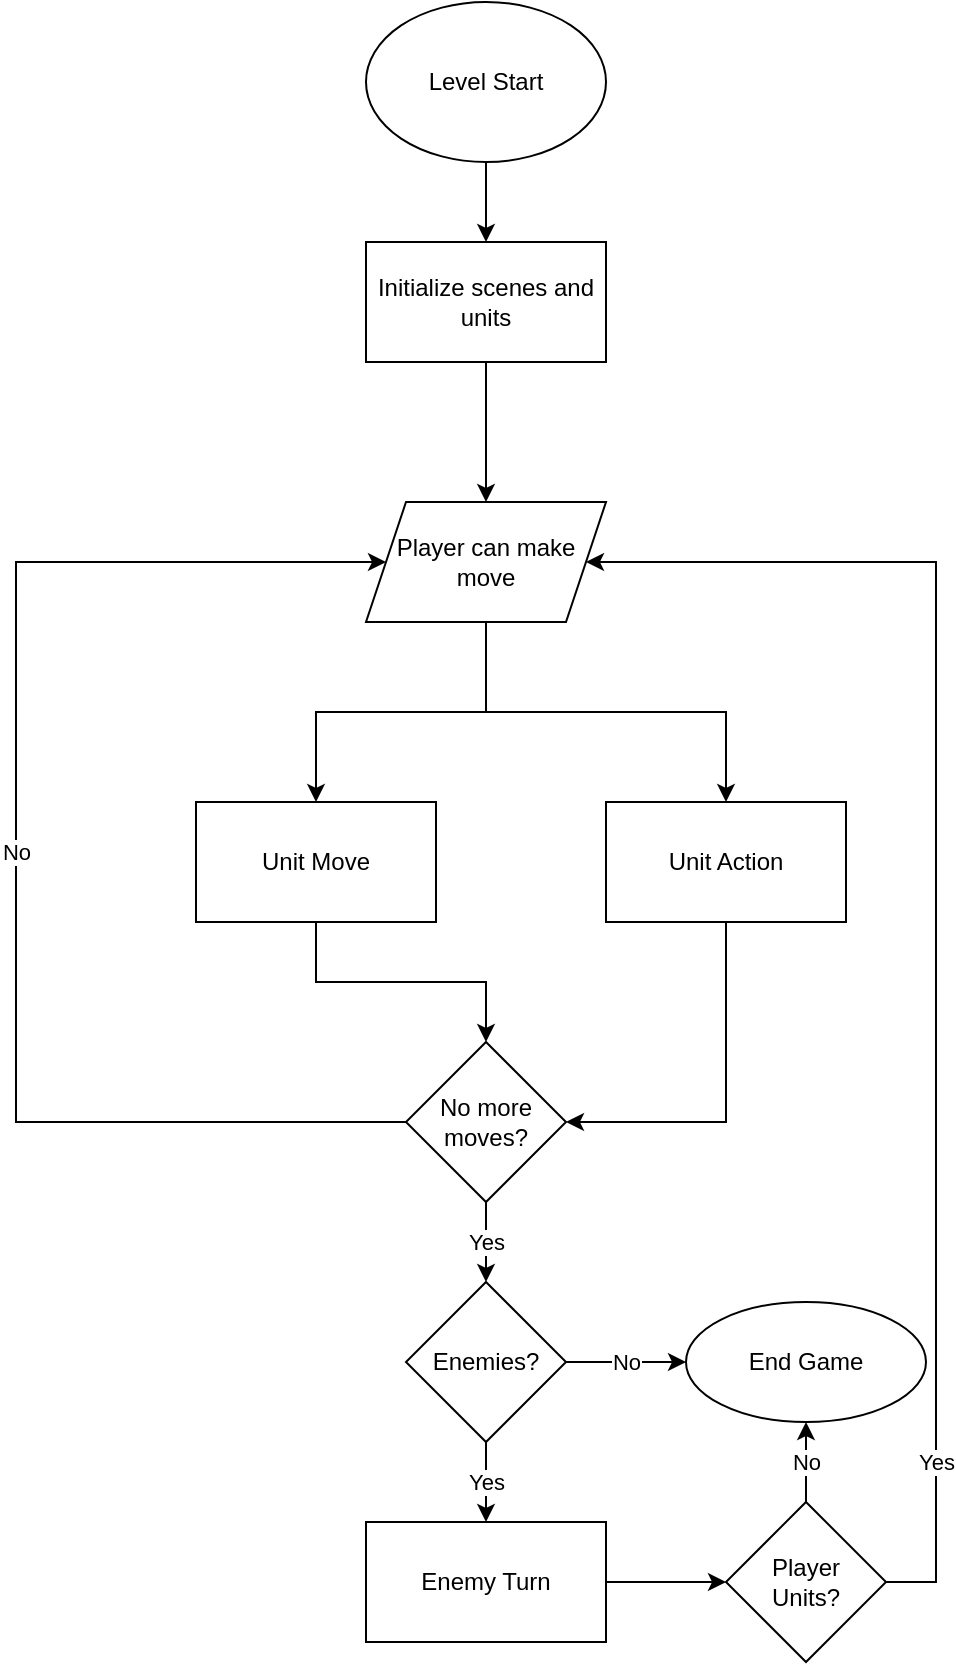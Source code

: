 <mxfile version="26.0.4" pages="6">
  <diagram id="tBfPP2pXIaKDy663xwoM" name="Player Turn">
    <mxGraphModel dx="1145" dy="827" grid="1" gridSize="10" guides="1" tooltips="1" connect="1" arrows="1" fold="1" page="1" pageScale="1" pageWidth="850" pageHeight="1100" math="0" shadow="0">
      <root>
        <mxCell id="0" />
        <mxCell id="1" parent="0" />
        <mxCell id="_WDQ7q5_OIGLwFm8TFOh-3" value="" style="edgeStyle=orthogonalEdgeStyle;rounded=0;orthogonalLoop=1;jettySize=auto;html=1;" parent="1" source="_WDQ7q5_OIGLwFm8TFOh-1" target="_WDQ7q5_OIGLwFm8TFOh-2" edge="1">
          <mxGeometry relative="1" as="geometry" />
        </mxCell>
        <mxCell id="_WDQ7q5_OIGLwFm8TFOh-1" value="Level Start" style="ellipse;whiteSpace=wrap;html=1;" parent="1" vertex="1">
          <mxGeometry x="365" y="40" width="120" height="80" as="geometry" />
        </mxCell>
        <mxCell id="_WDQ7q5_OIGLwFm8TFOh-5" value="" style="edgeStyle=orthogonalEdgeStyle;rounded=0;orthogonalLoop=1;jettySize=auto;html=1;" parent="1" source="_WDQ7q5_OIGLwFm8TFOh-2" target="_WDQ7q5_OIGLwFm8TFOh-4" edge="1">
          <mxGeometry relative="1" as="geometry" />
        </mxCell>
        <mxCell id="_WDQ7q5_OIGLwFm8TFOh-2" value="Initialize scenes and units" style="whiteSpace=wrap;html=1;" parent="1" vertex="1">
          <mxGeometry x="365" y="160" width="120" height="60" as="geometry" />
        </mxCell>
        <mxCell id="9TQsdFFoU2L8YfqZJKgN-8" value="" style="edgeStyle=orthogonalEdgeStyle;rounded=0;orthogonalLoop=1;jettySize=auto;html=1;" parent="1" source="_WDQ7q5_OIGLwFm8TFOh-4" target="9TQsdFFoU2L8YfqZJKgN-7" edge="1">
          <mxGeometry relative="1" as="geometry" />
        </mxCell>
        <mxCell id="9TQsdFFoU2L8YfqZJKgN-9" style="edgeStyle=orthogonalEdgeStyle;rounded=0;orthogonalLoop=1;jettySize=auto;html=1;exitX=0.5;exitY=1;exitDx=0;exitDy=0;entryX=0.5;entryY=0;entryDx=0;entryDy=0;" parent="1" source="_WDQ7q5_OIGLwFm8TFOh-4" target="9TQsdFFoU2L8YfqZJKgN-10" edge="1">
          <mxGeometry relative="1" as="geometry">
            <mxPoint x="560.0" y="440.0" as="targetPoint" />
          </mxGeometry>
        </mxCell>
        <mxCell id="_WDQ7q5_OIGLwFm8TFOh-4" value="Player can make move" style="whiteSpace=wrap;html=1;shape=parallelogram;perimeter=parallelogramPerimeter;fixedSize=1;" parent="1" vertex="1">
          <mxGeometry x="365" y="290" width="120" height="60" as="geometry" />
        </mxCell>
        <mxCell id="k4_Ww52BFW8jcesCHw_R-3" value="Yes" style="edgeStyle=orthogonalEdgeStyle;rounded=0;orthogonalLoop=1;jettySize=auto;html=1;entryX=0.5;entryY=0;entryDx=0;entryDy=0;" parent="1" source="9TQsdFFoU2L8YfqZJKgN-5" target="k4_Ww52BFW8jcesCHw_R-4" edge="1">
          <mxGeometry relative="1" as="geometry" />
        </mxCell>
        <mxCell id="k4_Ww52BFW8jcesCHw_R-17" value="No" style="edgeStyle=orthogonalEdgeStyle;rounded=0;orthogonalLoop=1;jettySize=auto;html=1;entryX=0;entryY=0.5;entryDx=0;entryDy=0;" parent="1" source="9TQsdFFoU2L8YfqZJKgN-5" target="_WDQ7q5_OIGLwFm8TFOh-4" edge="1">
          <mxGeometry relative="1" as="geometry">
            <Array as="points">
              <mxPoint x="190" y="600" />
              <mxPoint x="190" y="320" />
            </Array>
          </mxGeometry>
        </mxCell>
        <mxCell id="9TQsdFFoU2L8YfqZJKgN-5" value="No more moves?" style="rhombus;whiteSpace=wrap;html=1;" parent="1" vertex="1">
          <mxGeometry x="385" y="560" width="80" height="80" as="geometry" />
        </mxCell>
        <mxCell id="9TQsdFFoU2L8YfqZJKgN-12" value="" style="edgeStyle=orthogonalEdgeStyle;rounded=0;orthogonalLoop=1;jettySize=auto;html=1;entryX=0.5;entryY=0;entryDx=0;entryDy=0;exitX=0.5;exitY=1;exitDx=0;exitDy=0;" parent="1" source="9TQsdFFoU2L8YfqZJKgN-7" target="9TQsdFFoU2L8YfqZJKgN-5" edge="1">
          <mxGeometry relative="1" as="geometry">
            <mxPoint x="340.0" y="580" as="targetPoint" />
          </mxGeometry>
        </mxCell>
        <mxCell id="9TQsdFFoU2L8YfqZJKgN-7" value="Unit Move" style="whiteSpace=wrap;html=1;" parent="1" vertex="1">
          <mxGeometry x="280" y="440" width="120" height="60" as="geometry" />
        </mxCell>
        <mxCell id="9TQsdFFoU2L8YfqZJKgN-13" style="edgeStyle=orthogonalEdgeStyle;rounded=0;orthogonalLoop=1;jettySize=auto;html=1;exitX=0.5;exitY=1;exitDx=0;exitDy=0;entryX=1;entryY=0.5;entryDx=0;entryDy=0;" parent="1" source="9TQsdFFoU2L8YfqZJKgN-10" target="9TQsdFFoU2L8YfqZJKgN-5" edge="1">
          <mxGeometry relative="1" as="geometry" />
        </mxCell>
        <mxCell id="9TQsdFFoU2L8YfqZJKgN-10" value="Unit Action" style="rounded=0;whiteSpace=wrap;html=1;" parent="1" vertex="1">
          <mxGeometry x="485" y="440" width="120" height="60" as="geometry" />
        </mxCell>
        <mxCell id="k4_Ww52BFW8jcesCHw_R-11" value="" style="edgeStyle=orthogonalEdgeStyle;rounded=0;orthogonalLoop=1;jettySize=auto;html=1;" parent="1" source="k4_Ww52BFW8jcesCHw_R-2" target="k4_Ww52BFW8jcesCHw_R-10" edge="1">
          <mxGeometry relative="1" as="geometry" />
        </mxCell>
        <mxCell id="k4_Ww52BFW8jcesCHw_R-2" value="Enemy Turn" style="whiteSpace=wrap;html=1;" parent="1" vertex="1">
          <mxGeometry x="365" y="800" width="120" height="60" as="geometry" />
        </mxCell>
        <mxCell id="k4_Ww52BFW8jcesCHw_R-6" value="Yes" style="edgeStyle=orthogonalEdgeStyle;rounded=0;orthogonalLoop=1;jettySize=auto;html=1;" parent="1" source="k4_Ww52BFW8jcesCHw_R-4" target="k4_Ww52BFW8jcesCHw_R-2" edge="1">
          <mxGeometry relative="1" as="geometry" />
        </mxCell>
        <mxCell id="k4_Ww52BFW8jcesCHw_R-9" value="No" style="edgeStyle=orthogonalEdgeStyle;rounded=0;orthogonalLoop=1;jettySize=auto;html=1;" parent="1" source="k4_Ww52BFW8jcesCHw_R-4" target="k4_Ww52BFW8jcesCHw_R-8" edge="1">
          <mxGeometry relative="1" as="geometry" />
        </mxCell>
        <mxCell id="k4_Ww52BFW8jcesCHw_R-4" value="Enemies?" style="rhombus;whiteSpace=wrap;html=1;" parent="1" vertex="1">
          <mxGeometry x="385" y="680" width="80" height="80" as="geometry" />
        </mxCell>
        <mxCell id="k4_Ww52BFW8jcesCHw_R-8" value="End Game" style="whiteSpace=wrap;html=1;shape=ellipse;perimeter=ellipsePerimeter;" parent="1" vertex="1">
          <mxGeometry x="525" y="690" width="120" height="60" as="geometry" />
        </mxCell>
        <mxCell id="k4_Ww52BFW8jcesCHw_R-12" value="No" style="edgeStyle=orthogonalEdgeStyle;rounded=0;orthogonalLoop=1;jettySize=auto;html=1;" parent="1" source="k4_Ww52BFW8jcesCHw_R-10" target="k4_Ww52BFW8jcesCHw_R-8" edge="1">
          <mxGeometry relative="1" as="geometry" />
        </mxCell>
        <mxCell id="k4_Ww52BFW8jcesCHw_R-13" value="Yes" style="edgeStyle=orthogonalEdgeStyle;rounded=0;orthogonalLoop=1;jettySize=auto;html=1;entryX=1;entryY=0.5;entryDx=0;entryDy=0;" parent="1" source="k4_Ww52BFW8jcesCHw_R-10" target="_WDQ7q5_OIGLwFm8TFOh-4" edge="1">
          <mxGeometry x="-0.761" relative="1" as="geometry">
            <Array as="points">
              <mxPoint x="650" y="830" />
              <mxPoint x="650" y="320" />
            </Array>
            <mxPoint as="offset" />
          </mxGeometry>
        </mxCell>
        <mxCell id="k4_Ww52BFW8jcesCHw_R-10" value="Player&lt;div&gt;Units?&lt;/div&gt;" style="rhombus;whiteSpace=wrap;html=1;" parent="1" vertex="1">
          <mxGeometry x="545" y="790" width="80" height="80" as="geometry" />
        </mxCell>
      </root>
    </mxGraphModel>
  </diagram>
  <diagram name="Game" id="_pm6wiPpwVzAI2RCHZyw">
    <mxGraphModel dx="2501" dy="836" grid="1" gridSize="10" guides="1" tooltips="1" connect="1" arrows="1" fold="1" page="1" pageScale="1" pageWidth="827" pageHeight="1169" math="0" shadow="0">
      <root>
        <mxCell id="_HXrGvJYg2Z5uE9QslRl-0" />
        <mxCell id="_HXrGvJYg2Z5uE9QslRl-1" parent="_HXrGvJYg2Z5uE9QslRl-0" />
        <mxCell id="_HXrGvJYg2Z5uE9QslRl-2" value="se" style="swimlane;startSize=0;align=left;spacingTop=2;spacingLeft=17;verticalAlign=top;labelPosition=center;verticalLabelPosition=middle;" parent="_HXrGvJYg2Z5uE9QslRl-1" vertex="1">
          <mxGeometry width="550" height="1130" as="geometry">
            <mxRectangle x="20" y="40" width="50" height="40" as="alternateBounds" />
          </mxGeometry>
        </mxCell>
        <mxCell id="_HXrGvJYg2Z5uE9QslRl-3" value="Game Start" style="ellipse;whiteSpace=wrap;html=1;" parent="_HXrGvJYg2Z5uE9QslRl-2" vertex="1">
          <mxGeometry x="40" y="160" width="120" height="80" as="geometry" />
        </mxCell>
        <mxCell id="_HXrGvJYg2Z5uE9QslRl-4" value="" style="edgeStyle=orthogonalEdgeStyle;rounded=0;orthogonalLoop=1;jettySize=auto;html=1;entryX=0;entryY=0.5;entryDx=0;entryDy=0;" parent="_HXrGvJYg2Z5uE9QslRl-2" source="_HXrGvJYg2Z5uE9QslRl-3" target="_HXrGvJYg2Z5uE9QslRl-7" edge="1">
          <mxGeometry relative="1" as="geometry">
            <mxPoint x="220" y="60" as="targetPoint" />
          </mxGeometry>
        </mxCell>
        <mxCell id="_HXrGvJYg2Z5uE9QslRl-5" value="" style="edgeStyle=orthogonalEdgeStyle;rounded=0;orthogonalLoop=1;jettySize=auto;html=1;exitX=0.5;exitY=0;exitDx=0;exitDy=0;" parent="_HXrGvJYg2Z5uE9QslRl-2" source="_HXrGvJYg2Z5uE9QslRl-7" target="_HXrGvJYg2Z5uE9QslRl-8" edge="1">
          <mxGeometry relative="1" as="geometry" />
        </mxCell>
        <mxCell id="_HXrGvJYg2Z5uE9QslRl-7" value="Start_player_turn()" style="whiteSpace=wrap;html=1;" parent="_HXrGvJYg2Z5uE9QslRl-2" vertex="1">
          <mxGeometry x="230" y="170" width="120" height="60" as="geometry" />
        </mxCell>
        <mxCell id="_HXrGvJYg2Z5uE9QslRl-8" value="PLAYER&lt;br&gt;TURN" style="shape=trapezoid;perimeter=trapezoidPerimeter;whiteSpace=wrap;html=1;fixedSize=1;fillColor=#7EA6E0;" parent="_HXrGvJYg2Z5uE9QslRl-2" vertex="1">
          <mxGeometry x="230" y="30" width="120" height="60" as="geometry" />
        </mxCell>
        <mxCell id="_HXrGvJYg2Z5uE9QslRl-20" value="" style="edgeStyle=orthogonalEdgeStyle;rounded=0;orthogonalLoop=1;jettySize=auto;html=1;" parent="_HXrGvJYg2Z5uE9QslRl-2" source="_HXrGvJYg2Z5uE9QslRl-21" target="_HXrGvJYg2Z5uE9QslRl-24" edge="1">
          <mxGeometry relative="1" as="geometry" />
        </mxCell>
        <mxCell id="_HXrGvJYg2Z5uE9QslRl-21" value="Input" style="shape=parallelogram;perimeter=parallelogramPerimeter;whiteSpace=wrap;html=1;fixedSize=1;" parent="_HXrGvJYg2Z5uE9QslRl-2" vertex="1">
          <mxGeometry x="40" y="350" width="120" height="60" as="geometry" />
        </mxCell>
        <mxCell id="_HXrGvJYg2Z5uE9QslRl-22" value="IDLE" style="edgeStyle=orthogonalEdgeStyle;rounded=0;orthogonalLoop=1;jettySize=auto;html=1;" parent="_HXrGvJYg2Z5uE9QslRl-2" source="_HXrGvJYg2Z5uE9QslRl-24" target="_HXrGvJYg2Z5uE9QslRl-26" edge="1">
          <mxGeometry relative="1" as="geometry" />
        </mxCell>
        <mxCell id="_HXrGvJYg2Z5uE9QslRl-23" value="ELSE" style="edgeStyle=orthogonalEdgeStyle;rounded=0;orthogonalLoop=1;jettySize=auto;html=1;" parent="_HXrGvJYg2Z5uE9QslRl-2" source="_HXrGvJYg2Z5uE9QslRl-24" target="_HXrGvJYg2Z5uE9QslRl-32" edge="1">
          <mxGeometry relative="1" as="geometry" />
        </mxCell>
        <mxCell id="_HXrGvJYg2Z5uE9QslRl-24" value="Game_state" style="rhombus;whiteSpace=wrap;html=1;" parent="_HXrGvJYg2Z5uE9QslRl-2" vertex="1">
          <mxGeometry x="200" y="340" width="80" height="80" as="geometry" />
        </mxCell>
        <mxCell id="_HXrGvJYg2Z5uE9QslRl-25" value="" style="edgeStyle=orthogonalEdgeStyle;rounded=0;orthogonalLoop=1;jettySize=auto;html=1;" parent="_HXrGvJYg2Z5uE9QslRl-2" source="_HXrGvJYg2Z5uE9QslRl-26" target="_HXrGvJYg2Z5uE9QslRl-27" edge="1">
          <mxGeometry relative="1" as="geometry" />
        </mxCell>
        <mxCell id="_HXrGvJYg2Z5uE9QslRl-26" value="action_&lt;div&gt;pressed&lt;/div&gt;" style="rhombus;whiteSpace=wrap;html=1;" parent="_HXrGvJYg2Z5uE9QslRl-2" vertex="1">
          <mxGeometry x="360" y="340" width="80" height="80" as="geometry" />
        </mxCell>
        <mxCell id="_HXrGvJYg2Z5uE9QslRl-27" value="update_game()" style="whiteSpace=wrap;html=1;" parent="_HXrGvJYg2Z5uE9QslRl-2" vertex="1">
          <mxGeometry x="340" y="250" width="120" height="60" as="geometry" />
        </mxCell>
        <mxCell id="_HXrGvJYg2Z5uE9QslRl-28" value="SELECT" style="edgeStyle=orthogonalEdgeStyle;rounded=0;orthogonalLoop=1;jettySize=auto;html=1;exitX=1;exitY=1;exitDx=0;exitDy=0;" parent="_HXrGvJYg2Z5uE9QslRl-2" source="_HXrGvJYg2Z5uE9QslRl-32" target="_HXrGvJYg2Z5uE9QslRl-33" edge="1">
          <mxGeometry relative="1" as="geometry" />
        </mxCell>
        <mxCell id="_HXrGvJYg2Z5uE9QslRl-29" value="&quot;End Turn&quot;" style="edgeStyle=orthogonalEdgeStyle;rounded=0;orthogonalLoop=1;jettySize=auto;html=1;exitX=1;exitY=0;exitDx=0;exitDy=0;" parent="_HXrGvJYg2Z5uE9QslRl-2" source="_HXrGvJYg2Z5uE9QslRl-32" target="_HXrGvJYg2Z5uE9QslRl-34" edge="1">
          <mxGeometry relative="1" as="geometry" />
        </mxCell>
        <mxCell id="_HXrGvJYg2Z5uE9QslRl-30" value="&quot;Cancel&quot;" style="edgeStyle=orthogonalEdgeStyle;rounded=0;orthogonalLoop=1;jettySize=auto;html=1;exitX=1;exitY=0.5;exitDx=0;exitDy=0;entryX=0;entryY=0.5;entryDx=0;entryDy=0;" parent="_HXrGvJYg2Z5uE9QslRl-2" source="_HXrGvJYg2Z5uE9QslRl-32" edge="1">
          <mxGeometry relative="1" as="geometry">
            <mxPoint x="600" y="550" as="targetPoint" />
          </mxGeometry>
        </mxCell>
        <mxCell id="_HXrGvJYg2Z5uE9QslRl-31" value="ELIF&lt;div&gt;PLAYER_TURN&lt;/div&gt;" style="edgeStyle=orthogonalEdgeStyle;rounded=0;orthogonalLoop=1;jettySize=auto;html=1;" parent="_HXrGvJYg2Z5uE9QslRl-2" source="_HXrGvJYg2Z5uE9QslRl-32" target="_HXrGvJYg2Z5uE9QslRl-37" edge="1">
          <mxGeometry relative="1" as="geometry" />
        </mxCell>
        <mxCell id="_HXrGvJYg2Z5uE9QslRl-32" value="action_&lt;div&gt;pressed&lt;/div&gt;" style="rhombus;whiteSpace=wrap;html=1;" parent="_HXrGvJYg2Z5uE9QslRl-2" vertex="1">
          <mxGeometry x="200" y="500" width="80" height="80" as="geometry" />
        </mxCell>
        <mxCell id="_HXrGvJYg2Z5uE9QslRl-33" value="select()" style="whiteSpace=wrap;html=1;" parent="_HXrGvJYg2Z5uE9QslRl-2" vertex="1">
          <mxGeometry x="340" y="604" width="120" height="60" as="geometry" />
        </mxCell>
        <mxCell id="_HXrGvJYg2Z5uE9QslRl-34" value="End current turn" style="whiteSpace=wrap;html=1;" parent="_HXrGvJYg2Z5uE9QslRl-2" vertex="1">
          <mxGeometry x="340" y="430" width="120" height="60" as="geometry" />
        </mxCell>
        <mxCell id="_HXrGvJYg2Z5uE9QslRl-36" value="" style="edgeStyle=orthogonalEdgeStyle;rounded=0;orthogonalLoop=1;jettySize=auto;html=1;" parent="_HXrGvJYg2Z5uE9QslRl-2" source="_HXrGvJYg2Z5uE9QslRl-37" target="_HXrGvJYg2Z5uE9QslRl-38" edge="1">
          <mxGeometry relative="1" as="geometry" />
        </mxCell>
        <mxCell id="_HXrGvJYg2Z5uE9QslRl-37" value="action_&lt;div&gt;pressed&lt;/div&gt;" style="rhombus;whiteSpace=wrap;html=1;" parent="_HXrGvJYg2Z5uE9QslRl-2" vertex="1">
          <mxGeometry x="200" y="660" width="80" height="80" as="geometry" />
        </mxCell>
        <mxCell id="_HXrGvJYg2Z5uE9QslRl-38" value="unit_action()" style="whiteSpace=wrap;html=1;" parent="_HXrGvJYg2Z5uE9QslRl-2" vertex="1">
          <mxGeometry x="180" y="770" width="120" height="60" as="geometry" />
        </mxCell>
        <mxCell id="_HXrGvJYg2Z5uE9QslRl-75" value="&#xa;Game States" style="swimlane;startSize=0;" parent="_HXrGvJYg2Z5uE9QslRl-1" vertex="1">
          <mxGeometry x="-500" y="190" width="470" height="300" as="geometry" />
        </mxCell>
        <mxCell id="_HXrGvJYg2Z5uE9QslRl-76" style="edgeStyle=orthogonalEdgeStyle;rounded=0;orthogonalLoop=1;jettySize=auto;html=1;entryX=0;entryY=0.5;entryDx=0;entryDy=0;" parent="_HXrGvJYg2Z5uE9QslRl-75" source="_HXrGvJYg2Z5uE9QslRl-77" target="_HXrGvJYg2Z5uE9QslRl-79" edge="1">
          <mxGeometry relative="1" as="geometry" />
        </mxCell>
        <mxCell id="r12RGba4766XFPdHP611-1" value="Game Start" style="edgeLabel;html=1;align=center;verticalAlign=middle;resizable=0;points=[];" parent="_HXrGvJYg2Z5uE9QslRl-76" vertex="1" connectable="0">
          <mxGeometry relative="1" as="geometry">
            <mxPoint as="offset" />
          </mxGeometry>
        </mxCell>
        <mxCell id="_HXrGvJYg2Z5uE9QslRl-77" value="MENU" style="shape=trapezoid;perimeter=trapezoidPerimeter;whiteSpace=wrap;html=1;fixedSize=1;" parent="_HXrGvJYg2Z5uE9QslRl-75" vertex="1">
          <mxGeometry x="37" y="30" width="120" height="60" as="geometry" />
        </mxCell>
        <mxCell id="_HXrGvJYg2Z5uE9QslRl-78" style="edgeStyle=orthogonalEdgeStyle;rounded=0;orthogonalLoop=1;jettySize=auto;html=1;exitX=0.5;exitY=1;exitDx=0;exitDy=0;entryX=0.25;entryY=0;entryDx=0;entryDy=0;" parent="_HXrGvJYg2Z5uE9QslRl-75" source="_HXrGvJYg2Z5uE9QslRl-82" target="_HXrGvJYg2Z5uE9QslRl-81" edge="1">
          <mxGeometry relative="1" as="geometry" />
        </mxCell>
        <mxCell id="_HXrGvJYg2Z5uE9QslRl-79" value="PLAYER_TURN" style="shape=trapezoid;perimeter=trapezoidPerimeter;whiteSpace=wrap;html=1;fixedSize=1;fillColor=#7EA6E0;" parent="_HXrGvJYg2Z5uE9QslRl-75" vertex="1">
          <mxGeometry x="280" y="30" width="120" height="60" as="geometry" />
        </mxCell>
        <mxCell id="_HXrGvJYg2Z5uE9QslRl-80" style="edgeStyle=orthogonalEdgeStyle;rounded=0;orthogonalLoop=1;jettySize=auto;html=1;exitX=0.75;exitY=0;exitDx=0;exitDy=0;entryX=0.75;entryY=1;entryDx=0;entryDy=0;" parent="_HXrGvJYg2Z5uE9QslRl-75" source="_HXrGvJYg2Z5uE9QslRl-81" target="_HXrGvJYg2Z5uE9QslRl-79" edge="1">
          <mxGeometry relative="1" as="geometry" />
        </mxCell>
        <mxCell id="r12RGba4766XFPdHP611-3" style="edgeStyle=orthogonalEdgeStyle;rounded=0;orthogonalLoop=1;jettySize=auto;html=1;exitX=0;exitY=0.5;exitDx=0;exitDy=0;entryX=1;entryY=0.5;entryDx=0;entryDy=0;" parent="_HXrGvJYg2Z5uE9QslRl-75" source="_HXrGvJYg2Z5uE9QslRl-81" target="_HXrGvJYg2Z5uE9QslRl-83" edge="1">
          <mxGeometry relative="1" as="geometry" />
        </mxCell>
        <mxCell id="_HXrGvJYg2Z5uE9QslRl-81" value="ENEMY_TURN" style="shape=trapezoid;perimeter=trapezoidPerimeter;whiteSpace=wrap;html=1;fixedSize=1;" parent="_HXrGvJYg2Z5uE9QslRl-75" vertex="1">
          <mxGeometry x="280" y="220" width="120" height="60" as="geometry" />
        </mxCell>
        <mxCell id="_HXrGvJYg2Z5uE9QslRl-83" value="RESOLVING" style="shape=trapezoid;perimeter=trapezoidPerimeter;whiteSpace=wrap;html=1;fixedSize=1;" parent="_HXrGvJYg2Z5uE9QslRl-75" vertex="1">
          <mxGeometry x="110" y="140" width="120" height="60" as="geometry" />
        </mxCell>
        <mxCell id="r12RGba4766XFPdHP611-2" value="" style="edgeStyle=orthogonalEdgeStyle;rounded=0;orthogonalLoop=1;jettySize=auto;html=1;exitX=0.25;exitY=1;exitDx=0;exitDy=0;entryX=0.5;entryY=0;entryDx=0;entryDy=0;" parent="_HXrGvJYg2Z5uE9QslRl-75" source="_HXrGvJYg2Z5uE9QslRl-79" target="_HXrGvJYg2Z5uE9QslRl-82" edge="1">
          <mxGeometry relative="1" as="geometry">
            <mxPoint x="-190" y="280" as="sourcePoint" />
            <mxPoint x="-190" y="410" as="targetPoint" />
            <Array as="points">
              <mxPoint x="310" y="130" />
              <mxPoint x="310" y="130" />
            </Array>
          </mxGeometry>
        </mxCell>
        <mxCell id="_HXrGvJYg2Z5uE9QslRl-82" value="When&lt;div&gt;finished&lt;/div&gt;" style="text;html=1;align=center;verticalAlign=middle;whiteSpace=wrap;rounded=0;" parent="_HXrGvJYg2Z5uE9QslRl-75" vertex="1">
          <mxGeometry x="280" y="135" width="60" height="30" as="geometry" />
        </mxCell>
        <mxCell id="6Eijksh8S98-fdjf0J7C-2" value="Player Handler" style="swimlane;whiteSpace=wrap;html=1;" parent="_HXrGvJYg2Z5uE9QslRl-1" vertex="1">
          <mxGeometry x="580" y="17.5" width="210" height="342.5" as="geometry">
            <mxRectangle x="490" y="185" width="120" height="30" as="alternateBounds" />
          </mxGeometry>
        </mxCell>
        <mxCell id="6Eijksh8S98-fdjf0J7C-4" value="start_turn()" style="rounded=0;whiteSpace=wrap;html=1;" parent="6Eijksh8S98-fdjf0J7C-2" vertex="1">
          <mxGeometry x="30" y="152.5" width="120" height="60" as="geometry" />
        </mxCell>
        <mxCell id="6Eijksh8S98-fdjf0J7C-1" value="" style="edgeStyle=orthogonalEdgeStyle;rounded=0;orthogonalLoop=1;jettySize=auto;html=1;entryX=0;entryY=0.5;entryDx=0;entryDy=0;" parent="_HXrGvJYg2Z5uE9QslRl-1" source="_HXrGvJYg2Z5uE9QslRl-7" target="6Eijksh8S98-fdjf0J7C-2" edge="1">
          <mxGeometry relative="1" as="geometry">
            <mxPoint x="450" y="200" as="targetPoint" />
          </mxGeometry>
        </mxCell>
        <mxCell id="JCpsrZZwcRpcn0M4m1mi-2" value="Unit" style="swimlane;whiteSpace=wrap;html=1;" parent="_HXrGvJYg2Z5uE9QslRl-1" vertex="1">
          <mxGeometry x="850" y="17.5" width="200" height="342.5" as="geometry" />
        </mxCell>
        <mxCell id="JCpsrZZwcRpcn0M4m1mi-3" value="READY" style="shape=trapezoid;perimeter=trapezoidPerimeter;whiteSpace=wrap;html=1;fixedSize=1;" parent="JCpsrZZwcRpcn0M4m1mi-2" vertex="1">
          <mxGeometry x="21" y="152.5" width="120" height="60" as="geometry" />
        </mxCell>
        <mxCell id="JCpsrZZwcRpcn0M4m1mi-4" style="edgeStyle=orthogonalEdgeStyle;rounded=0;orthogonalLoop=1;jettySize=auto;html=1;" parent="_HXrGvJYg2Z5uE9QslRl-1" source="6Eijksh8S98-fdjf0J7C-4" target="JCpsrZZwcRpcn0M4m1mi-3" edge="1">
          <mxGeometry relative="1" as="geometry" />
        </mxCell>
      </root>
    </mxGraphModel>
  </diagram>
  <diagram id="HKiTr2cni-Ic3u7HkBwk" name="Selecting">
    <mxGraphModel dx="1145" dy="827" grid="1" gridSize="10" guides="1" tooltips="1" connect="1" arrows="1" fold="1" page="1" pageScale="1" pageWidth="850" pageHeight="1100" math="0" shadow="0">
      <root>
        <mxCell id="0" />
        <mxCell id="1" parent="0" />
        <mxCell id="0OJN2adlw45qtogjfSa2-7" value="" style="edgeStyle=orthogonalEdgeStyle;rounded=0;orthogonalLoop=1;jettySize=auto;html=1;" parent="1" target="0OJN2adlw45qtogjfSa2-6" edge="1">
          <mxGeometry relative="1" as="geometry">
            <mxPoint x="510" y="370" as="sourcePoint" />
          </mxGeometry>
        </mxCell>
        <mxCell id="0OJN2adlw45qtogjfSa2-2" value="" style="edgeStyle=orthogonalEdgeStyle;rounded=0;orthogonalLoop=1;jettySize=auto;html=1;" parent="1" source="TCi5BcEduETHTeDd8PJW-2" target="0OJN2adlw45qtogjfSa2-1" edge="1">
          <mxGeometry relative="1" as="geometry" />
        </mxCell>
        <mxCell id="TCi5BcEduETHTeDd8PJW-2" value="Select&lt;div&gt;L-Click&lt;/div&gt;" style="shape=parallelogram;perimeter=parallelogramPerimeter;whiteSpace=wrap;html=1;fixedSize=1;" parent="1" vertex="1">
          <mxGeometry x="40" y="80" width="120" height="60" as="geometry" />
        </mxCell>
        <mxCell id="TCi5BcEduETHTeDd8PJW-10" value="Unit" style="edgeStyle=orthogonalEdgeStyle;rounded=0;orthogonalLoop=1;jettySize=auto;html=1;" parent="1" source="TCi5BcEduETHTeDd8PJW-3" target="TCi5BcEduETHTeDd8PJW-9" edge="1">
          <mxGeometry relative="1" as="geometry" />
        </mxCell>
        <mxCell id="TCi5BcEduETHTeDd8PJW-3" value="Clicked?" style="rhombus;whiteSpace=wrap;html=1;" parent="1" vertex="1">
          <mxGeometry x="260" y="180" width="80" height="80" as="geometry" />
        </mxCell>
        <mxCell id="0OJN2adlw45qtogjfSa2-5" value="Yes" style="edgeStyle=orthogonalEdgeStyle;rounded=0;orthogonalLoop=1;jettySize=auto;html=1;" parent="1" source="TCi5BcEduETHTeDd8PJW-9" target="0OJN2adlw45qtogjfSa2-4" edge="1">
          <mxGeometry relative="1" as="geometry" />
        </mxCell>
        <mxCell id="0OJN2adlw45qtogjfSa2-10" value="" style="edgeStyle=orthogonalEdgeStyle;rounded=0;orthogonalLoop=1;jettySize=auto;html=1;" parent="1" source="TCi5BcEduETHTeDd8PJW-9" target="0OJN2adlw45qtogjfSa2-8" edge="1">
          <mxGeometry relative="1" as="geometry" />
        </mxCell>
        <mxCell id="TCi5BcEduETHTeDd8PJW-9" value="Already&lt;div&gt;selected?&lt;/div&gt;" style="rhombus;whiteSpace=wrap;html=1;" parent="1" vertex="1">
          <mxGeometry x="260" y="330" width="80" height="80" as="geometry" />
        </mxCell>
        <mxCell id="TCi5BcEduETHTeDd8PJW-11" value="select unit" style="whiteSpace=wrap;html=1;" parent="1" vertex="1">
          <mxGeometry x="740" y="340" width="120" height="60" as="geometry" />
        </mxCell>
        <mxCell id="0OJN2adlw45qtogjfSa2-3" value="" style="edgeStyle=orthogonalEdgeStyle;rounded=0;orthogonalLoop=1;jettySize=auto;html=1;" parent="1" source="0OJN2adlw45qtogjfSa2-1" target="TCi5BcEduETHTeDd8PJW-3" edge="1">
          <mxGeometry relative="1" as="geometry" />
        </mxCell>
        <mxCell id="0OJN2adlw45qtogjfSa2-1" value="Selection_handler" style="whiteSpace=wrap;html=1;" parent="1" vertex="1">
          <mxGeometry x="240" y="80" width="120" height="60" as="geometry" />
        </mxCell>
        <mxCell id="0OJN2adlw45qtogjfSa2-4" value="Do nothing" style="whiteSpace=wrap;html=1;" parent="1" vertex="1">
          <mxGeometry x="240" y="500" width="120" height="60" as="geometry" />
        </mxCell>
        <mxCell id="0OJN2adlw45qtogjfSa2-11" value="" style="edgeStyle=orthogonalEdgeStyle;rounded=0;orthogonalLoop=1;jettySize=auto;html=1;" parent="1" source="0OJN2adlw45qtogjfSa2-6" target="TCi5BcEduETHTeDd8PJW-11" edge="1">
          <mxGeometry relative="1" as="geometry" />
        </mxCell>
        <mxCell id="0OJN2adlw45qtogjfSa2-6" value="Display Unit UI" style="whiteSpace=wrap;html=1;rounded=0;" parent="1" vertex="1">
          <mxGeometry x="580" y="340" width="120" height="60" as="geometry" />
        </mxCell>
        <mxCell id="0OJN2adlw45qtogjfSa2-8" value="Deselect Units" style="whiteSpace=wrap;html=1;" parent="1" vertex="1">
          <mxGeometry x="400" y="340" width="120" height="60" as="geometry" />
        </mxCell>
      </root>
    </mxGraphModel>
  </diagram>
  <diagram id="UH5rcWSaNZA9DvsQ3qkb" name="Enemy">
    <mxGraphModel dx="1674" dy="772" grid="1" gridSize="10" guides="1" tooltips="1" connect="1" arrows="1" fold="1" page="1" pageScale="1" pageWidth="850" pageHeight="1100" math="0" shadow="0">
      <root>
        <mxCell id="0" />
        <mxCell id="1" parent="0" />
        <mxCell id="Z1PWXiM_yJrK9tA2QSbE-3" value="" style="edgeStyle=orthogonalEdgeStyle;rounded=0;orthogonalLoop=1;jettySize=auto;html=1;" edge="1" parent="1" source="Z1PWXiM_yJrK9tA2QSbE-1" target="Z1PWXiM_yJrK9tA2QSbE-2">
          <mxGeometry relative="1" as="geometry" />
        </mxCell>
        <mxCell id="Z1PWXiM_yJrK9tA2QSbE-1" value="Enemy Turn Starts" style="ellipse;whiteSpace=wrap;html=1;" vertex="1" parent="1">
          <mxGeometry x="40" y="40" width="120" height="80" as="geometry" />
        </mxCell>
        <mxCell id="Z1PWXiM_yJrK9tA2QSbE-5" value="" style="edgeStyle=orthogonalEdgeStyle;rounded=0;orthogonalLoop=1;jettySize=auto;html=1;" edge="1" parent="1" source="Z1PWXiM_yJrK9tA2QSbE-2" target="Z1PWXiM_yJrK9tA2QSbE-4">
          <mxGeometry relative="1" as="geometry" />
        </mxCell>
        <mxCell id="Z1PWXiM_yJrK9tA2QSbE-2" value="For every enemy,&lt;br&gt;take a turn" style="whiteSpace=wrap;html=1;" vertex="1" parent="1">
          <mxGeometry x="240" y="50" width="120" height="60" as="geometry" />
        </mxCell>
        <mxCell id="Z1PWXiM_yJrK9tA2QSbE-7" value="" style="edgeStyle=orthogonalEdgeStyle;rounded=0;orthogonalLoop=1;jettySize=auto;html=1;" edge="1" parent="1" source="Z1PWXiM_yJrK9tA2QSbE-4" target="Z1PWXiM_yJrK9tA2QSbE-6">
          <mxGeometry relative="1" as="geometry" />
        </mxCell>
        <mxCell id="Z1PWXiM_yJrK9tA2QSbE-4" value="Decide target" style="ellipse;shape=cloud;whiteSpace=wrap;html=1;" vertex="1" parent="1">
          <mxGeometry x="240" y="180" width="120" height="80" as="geometry" />
        </mxCell>
        <mxCell id="Z1PWXiM_yJrK9tA2QSbE-6" value="Advance within range then attack" style="ellipse;shape=cloud;whiteSpace=wrap;html=1;" vertex="1" parent="1">
          <mxGeometry x="240" y="340" width="120" height="80" as="geometry" />
        </mxCell>
      </root>
    </mxGraphModel>
  </diagram>
  <diagram id="jikW9HL0R6YMOCdfs4SF" name="Combat">
    <mxGraphModel dx="1674" dy="836" grid="1" gridSize="10" guides="1" tooltips="1" connect="1" arrows="1" fold="1" page="1" pageScale="1" pageWidth="850" pageHeight="1100" math="0" shadow="0">
      <root>
        <mxCell id="0" />
        <mxCell id="1" parent="0" />
        <mxCell id="O5UmRt8KruMeEKcGS49q-7" style="edgeStyle=orthogonalEdgeStyle;rounded=0;orthogonalLoop=1;jettySize=auto;html=1;entryX=0;entryY=0.5;entryDx=0;entryDy=0;" parent="1" edge="1">
          <mxGeometry relative="1" as="geometry">
            <mxPoint x="260" y="120" as="sourcePoint" />
          </mxGeometry>
        </mxCell>
        <mxCell id="O5UmRt8KruMeEKcGS49q-8" style="edgeStyle=orthogonalEdgeStyle;rounded=0;orthogonalLoop=1;jettySize=auto;html=1;entryX=0;entryY=0.5;entryDx=0;entryDy=0;" parent="1" edge="1">
          <mxGeometry relative="1" as="geometry">
            <mxPoint x="460" y="120" as="sourcePoint" />
          </mxGeometry>
        </mxCell>
        <mxCell id="O5UmRt8KruMeEKcGS49q-10" value="Global.... Combat" style="swimlane;horizontal=0;whiteSpace=wrap;html=1;" parent="1" vertex="1">
          <mxGeometry x="90" y="140" width="680" height="330" as="geometry" />
        </mxCell>
        <mxCell id="O5UmRt8KruMeEKcGS49q-14" value="3 Things needed for combat" style="swimlane;fontStyle=0;childLayout=stackLayout;horizontal=1;startSize=30;horizontalStack=0;resizeParent=1;resizeParentMax=0;resizeLast=0;collapsible=1;marginBottom=0;whiteSpace=wrap;html=1;" parent="O5UmRt8KruMeEKcGS49q-10" vertex="1">
          <mxGeometry x="80" y="30" width="140" height="120" as="geometry" />
        </mxCell>
        <mxCell id="O5UmRt8KruMeEKcGS49q-15" value="Selected Unit" style="text;strokeColor=none;fillColor=none;align=left;verticalAlign=middle;spacingLeft=4;spacingRight=4;overflow=hidden;points=[[0,0.5],[1,0.5]];portConstraint=eastwest;rotatable=0;whiteSpace=wrap;html=1;" parent="O5UmRt8KruMeEKcGS49q-14" vertex="1">
          <mxGeometry y="30" width="140" height="30" as="geometry" />
        </mxCell>
        <mxCell id="O5UmRt8KruMeEKcGS49q-16" value="Ability/Action" style="text;strokeColor=none;fillColor=none;align=left;verticalAlign=middle;spacingLeft=4;spacingRight=4;overflow=hidden;points=[[0,0.5],[1,0.5]];portConstraint=eastwest;rotatable=0;whiteSpace=wrap;html=1;" parent="O5UmRt8KruMeEKcGS49q-14" vertex="1">
          <mxGeometry y="60" width="140" height="30" as="geometry" />
        </mxCell>
        <mxCell id="O5UmRt8KruMeEKcGS49q-17" value="Target Unit" style="text;strokeColor=none;fillColor=none;align=left;verticalAlign=middle;spacingLeft=4;spacingRight=4;overflow=hidden;points=[[0,0.5],[1,0.5]];portConstraint=eastwest;rotatable=0;whiteSpace=wrap;html=1;" parent="O5UmRt8KruMeEKcGS49q-14" vertex="1">
          <mxGeometry y="90" width="140" height="30" as="geometry" />
        </mxCell>
        <mxCell id="O5UmRt8KruMeEKcGS49q-18" value="" style="rounded=0;whiteSpace=wrap;html=1;" parent="O5UmRt8KruMeEKcGS49q-10" vertex="1">
          <mxGeometry x="450" y="150" width="120" height="60" as="geometry" />
        </mxCell>
        <mxCell id="O5UmRt8KruMeEKcGS49q-19" value="Select Unit" style="shape=parallelogram;perimeter=parallelogramPerimeter;whiteSpace=wrap;html=1;fixedSize=1;" parent="O5UmRt8KruMeEKcGS49q-10" vertex="1">
          <mxGeometry x="70" y="180" width="120" height="60" as="geometry" />
        </mxCell>
      </root>
    </mxGraphModel>
  </diagram>
  <diagram id="XyrBioqwjh2weuz5wuK_" name="Game State">
    <mxGraphModel dx="2524" dy="836" grid="1" gridSize="10" guides="1" tooltips="1" connect="1" arrows="1" fold="1" page="1" pageScale="1" pageWidth="850" pageHeight="1100" math="0" shadow="0">
      <root>
        <mxCell id="0" />
        <mxCell id="1" parent="0" />
        <mxCell id="ECftpI9f0AQjyBV-ZIlB-23" value="" style="edgeStyle=orthogonalEdgeStyle;rounded=0;orthogonalLoop=1;jettySize=auto;html=1;" edge="1" parent="1" source="jA5iH6_yVFTz6fC0aKhh-1" target="ECftpI9f0AQjyBV-ZIlB-22">
          <mxGeometry relative="1" as="geometry" />
        </mxCell>
        <mxCell id="jA5iH6_yVFTz6fC0aKhh-1" value="L-Click" style="shape=parallelogram;perimeter=parallelogramPerimeter;whiteSpace=wrap;html=1;fixedSize=1;" vertex="1" parent="1">
          <mxGeometry x="240" y="240" width="120" height="60" as="geometry" />
        </mxCell>
        <mxCell id="ECftpI9f0AQjyBV-ZIlB-1" value="&#xa;Game States" style="swimlane;startSize=0;" vertex="1" parent="1">
          <mxGeometry x="-550" y="290" width="550" height="300" as="geometry" />
        </mxCell>
        <mxCell id="ECftpI9f0AQjyBV-ZIlB-2" style="edgeStyle=orthogonalEdgeStyle;rounded=0;orthogonalLoop=1;jettySize=auto;html=1;entryX=0;entryY=0.5;entryDx=0;entryDy=0;" edge="1" parent="ECftpI9f0AQjyBV-ZIlB-1" source="ECftpI9f0AQjyBV-ZIlB-4" target="ECftpI9f0AQjyBV-ZIlB-6">
          <mxGeometry relative="1" as="geometry" />
        </mxCell>
        <mxCell id="ECftpI9f0AQjyBV-ZIlB-3" value="Game Start" style="edgeLabel;html=1;align=center;verticalAlign=middle;resizable=0;points=[];" vertex="1" connectable="0" parent="ECftpI9f0AQjyBV-ZIlB-2">
          <mxGeometry relative="1" as="geometry">
            <mxPoint as="offset" />
          </mxGeometry>
        </mxCell>
        <mxCell id="ECftpI9f0AQjyBV-ZIlB-4" value="MENU" style="shape=trapezoid;perimeter=trapezoidPerimeter;whiteSpace=wrap;html=1;fixedSize=1;" vertex="1" parent="ECftpI9f0AQjyBV-ZIlB-1">
          <mxGeometry x="37" y="30" width="120" height="60" as="geometry" />
        </mxCell>
        <mxCell id="ECftpI9f0AQjyBV-ZIlB-5" style="edgeStyle=orthogonalEdgeStyle;rounded=0;orthogonalLoop=1;jettySize=auto;html=1;exitX=0.5;exitY=1;exitDx=0;exitDy=0;entryX=0.25;entryY=0;entryDx=0;entryDy=0;" edge="1" parent="ECftpI9f0AQjyBV-ZIlB-1" source="ECftpI9f0AQjyBV-ZIlB-12" target="ECftpI9f0AQjyBV-ZIlB-9">
          <mxGeometry relative="1" as="geometry" />
        </mxCell>
        <mxCell id="ECftpI9f0AQjyBV-ZIlB-58" value="" style="edgeStyle=orthogonalEdgeStyle;rounded=0;orthogonalLoop=1;jettySize=auto;html=1;" edge="1" parent="ECftpI9f0AQjyBV-ZIlB-1" source="ECftpI9f0AQjyBV-ZIlB-6" target="ECftpI9f0AQjyBV-ZIlB-57">
          <mxGeometry relative="1" as="geometry" />
        </mxCell>
        <mxCell id="ECftpI9f0AQjyBV-ZIlB-6" value="PLAYER_TURN" style="shape=trapezoid;perimeter=trapezoidPerimeter;whiteSpace=wrap;html=1;fixedSize=1;fillColor=#7EA6E0;" vertex="1" parent="ECftpI9f0AQjyBV-ZIlB-1">
          <mxGeometry x="280" y="30" width="120" height="60" as="geometry" />
        </mxCell>
        <mxCell id="ECftpI9f0AQjyBV-ZIlB-7" style="edgeStyle=orthogonalEdgeStyle;rounded=0;orthogonalLoop=1;jettySize=auto;html=1;exitX=0.75;exitY=0;exitDx=0;exitDy=0;entryX=0.75;entryY=1;entryDx=0;entryDy=0;" edge="1" parent="ECftpI9f0AQjyBV-ZIlB-1" source="ECftpI9f0AQjyBV-ZIlB-9" target="ECftpI9f0AQjyBV-ZIlB-6">
          <mxGeometry relative="1" as="geometry" />
        </mxCell>
        <mxCell id="ECftpI9f0AQjyBV-ZIlB-8" style="edgeStyle=orthogonalEdgeStyle;rounded=0;orthogonalLoop=1;jettySize=auto;html=1;exitX=0;exitY=0.5;exitDx=0;exitDy=0;entryX=1;entryY=0.5;entryDx=0;entryDy=0;" edge="1" parent="ECftpI9f0AQjyBV-ZIlB-1" source="ECftpI9f0AQjyBV-ZIlB-9" target="ECftpI9f0AQjyBV-ZIlB-10">
          <mxGeometry relative="1" as="geometry" />
        </mxCell>
        <mxCell id="ECftpI9f0AQjyBV-ZIlB-9" value="ENEMY_TURN" style="shape=trapezoid;perimeter=trapezoidPerimeter;whiteSpace=wrap;html=1;fixedSize=1;" vertex="1" parent="ECftpI9f0AQjyBV-ZIlB-1">
          <mxGeometry x="280" y="220" width="120" height="60" as="geometry" />
        </mxCell>
        <mxCell id="ECftpI9f0AQjyBV-ZIlB-10" value="RESOLVING" style="shape=trapezoid;perimeter=trapezoidPerimeter;whiteSpace=wrap;html=1;fixedSize=1;" vertex="1" parent="ECftpI9f0AQjyBV-ZIlB-1">
          <mxGeometry x="110" y="140" width="120" height="60" as="geometry" />
        </mxCell>
        <mxCell id="ECftpI9f0AQjyBV-ZIlB-11" value="" style="edgeStyle=orthogonalEdgeStyle;rounded=0;orthogonalLoop=1;jettySize=auto;html=1;exitX=0.25;exitY=1;exitDx=0;exitDy=0;entryX=0.5;entryY=0;entryDx=0;entryDy=0;" edge="1" parent="ECftpI9f0AQjyBV-ZIlB-1" source="ECftpI9f0AQjyBV-ZIlB-6" target="ECftpI9f0AQjyBV-ZIlB-12">
          <mxGeometry relative="1" as="geometry">
            <mxPoint x="-190" y="280" as="sourcePoint" />
            <mxPoint x="-190" y="410" as="targetPoint" />
            <Array as="points">
              <mxPoint x="310" y="130" />
              <mxPoint x="310" y="130" />
            </Array>
          </mxGeometry>
        </mxCell>
        <mxCell id="ECftpI9f0AQjyBV-ZIlB-12" value="When&lt;div&gt;finished&lt;/div&gt;" style="text;html=1;align=center;verticalAlign=middle;whiteSpace=wrap;rounded=0;" vertex="1" parent="ECftpI9f0AQjyBV-ZIlB-1">
          <mxGeometry x="280" y="135" width="60" height="30" as="geometry" />
        </mxCell>
        <mxCell id="ECftpI9f0AQjyBV-ZIlB-59" value="" style="edgeStyle=orthogonalEdgeStyle;rounded=0;orthogonalLoop=1;jettySize=auto;html=1;" edge="1" parent="ECftpI9f0AQjyBV-ZIlB-1" source="ECftpI9f0AQjyBV-ZIlB-57" target="ECftpI9f0AQjyBV-ZIlB-6">
          <mxGeometry relative="1" as="geometry" />
        </mxCell>
        <mxCell id="ECftpI9f0AQjyBV-ZIlB-57" value="Targetting" style="shape=trapezoid;perimeter=trapezoidPerimeter;whiteSpace=wrap;html=1;fixedSize=1;" vertex="1" parent="ECftpI9f0AQjyBV-ZIlB-1">
          <mxGeometry x="420" y="30" width="120" height="60" as="geometry" />
        </mxCell>
        <mxCell id="ECftpI9f0AQjyBV-ZIlB-17" style="edgeStyle=orthogonalEdgeStyle;rounded=0;orthogonalLoop=1;jettySize=auto;html=1;exitX=1;exitY=0.25;exitDx=0;exitDy=0;entryX=0;entryY=0.5;entryDx=0;entryDy=0;" edge="1" parent="1" source="ECftpI9f0AQjyBV-ZIlB-13" target="ECftpI9f0AQjyBV-ZIlB-14">
          <mxGeometry relative="1" as="geometry">
            <Array as="points">
              <mxPoint x="200" y="199" />
              <mxPoint x="200" y="130" />
            </Array>
          </mxGeometry>
        </mxCell>
        <mxCell id="ECftpI9f0AQjyBV-ZIlB-18" style="edgeStyle=orthogonalEdgeStyle;rounded=0;orthogonalLoop=1;jettySize=auto;html=1;exitX=1;exitY=0.75;exitDx=0;exitDy=0;entryX=0;entryY=0.5;entryDx=0;entryDy=0;" edge="1" parent="1" source="ECftpI9f0AQjyBV-ZIlB-13" target="jA5iH6_yVFTz6fC0aKhh-1">
          <mxGeometry relative="1" as="geometry" />
        </mxCell>
        <mxCell id="ECftpI9f0AQjyBV-ZIlB-13" value="MENU" style="shape=trapezoid;perimeter=trapezoidPerimeter;whiteSpace=wrap;html=1;fixedSize=1;" vertex="1" parent="1">
          <mxGeometry x="40" y="180" width="120" height="60" as="geometry" />
        </mxCell>
        <mxCell id="ECftpI9f0AQjyBV-ZIlB-21" value="" style="edgeStyle=orthogonalEdgeStyle;rounded=0;orthogonalLoop=1;jettySize=auto;html=1;" edge="1" parent="1" source="ECftpI9f0AQjyBV-ZIlB-14" target="ECftpI9f0AQjyBV-ZIlB-20">
          <mxGeometry relative="1" as="geometry" />
        </mxCell>
        <mxCell id="ECftpI9f0AQjyBV-ZIlB-14" value="R-Click" style="shape=parallelogram;perimeter=parallelogramPerimeter;whiteSpace=wrap;html=1;fixedSize=1;" vertex="1" parent="1">
          <mxGeometry x="240" y="100" width="120" height="60" as="geometry" />
        </mxCell>
        <mxCell id="ECftpI9f0AQjyBV-ZIlB-20" value="Close_menu" style="whiteSpace=wrap;html=1;" vertex="1" parent="1">
          <mxGeometry x="440" y="100" width="120" height="60" as="geometry" />
        </mxCell>
        <mxCell id="ECftpI9f0AQjyBV-ZIlB-22" value="Select Menu Item&lt;div&gt;- Does not require event handling&lt;/div&gt;&lt;div&gt;- Lock all other inputs&lt;/div&gt;" style="whiteSpace=wrap;html=1;" vertex="1" parent="1">
          <mxGeometry x="440" y="240" width="120" height="60" as="geometry" />
        </mxCell>
        <mxCell id="ECftpI9f0AQjyBV-ZIlB-25" value="" style="edgeStyle=orthogonalEdgeStyle;rounded=0;orthogonalLoop=1;jettySize=auto;html=1;" edge="1" parent="1" source="ECftpI9f0AQjyBV-ZIlB-26" target="ECftpI9f0AQjyBV-ZIlB-33">
          <mxGeometry relative="1" as="geometry" />
        </mxCell>
        <mxCell id="ECftpI9f0AQjyBV-ZIlB-26" value="L-Click" style="shape=parallelogram;perimeter=parallelogramPerimeter;whiteSpace=wrap;html=1;fixedSize=1;" vertex="1" parent="1">
          <mxGeometry x="240" y="500" width="120" height="60" as="geometry" />
        </mxCell>
        <mxCell id="ECftpI9f0AQjyBV-ZIlB-27" style="edgeStyle=orthogonalEdgeStyle;rounded=0;orthogonalLoop=1;jettySize=auto;html=1;exitX=1;exitY=0.25;exitDx=0;exitDy=0;entryX=0;entryY=0.5;entryDx=0;entryDy=0;" edge="1" parent="1" source="ECftpI9f0AQjyBV-ZIlB-29" target="ECftpI9f0AQjyBV-ZIlB-31">
          <mxGeometry relative="1" as="geometry">
            <Array as="points">
              <mxPoint x="200" y="459" />
              <mxPoint x="200" y="390" />
            </Array>
          </mxGeometry>
        </mxCell>
        <mxCell id="ECftpI9f0AQjyBV-ZIlB-28" style="edgeStyle=orthogonalEdgeStyle;rounded=0;orthogonalLoop=1;jettySize=auto;html=1;exitX=1;exitY=0.75;exitDx=0;exitDy=0;entryX=0;entryY=0.5;entryDx=0;entryDy=0;" edge="1" parent="1" source="ECftpI9f0AQjyBV-ZIlB-29" target="ECftpI9f0AQjyBV-ZIlB-26">
          <mxGeometry relative="1" as="geometry" />
        </mxCell>
        <mxCell id="ECftpI9f0AQjyBV-ZIlB-29" value="Targetting" style="shape=trapezoid;perimeter=trapezoidPerimeter;whiteSpace=wrap;html=1;fixedSize=1;" vertex="1" parent="1">
          <mxGeometry x="40" y="440" width="120" height="60" as="geometry" />
        </mxCell>
        <mxCell id="ECftpI9f0AQjyBV-ZIlB-30" value="" style="edgeStyle=orthogonalEdgeStyle;rounded=0;orthogonalLoop=1;jettySize=auto;html=1;" edge="1" parent="1" source="ECftpI9f0AQjyBV-ZIlB-31" target="ECftpI9f0AQjyBV-ZIlB-32">
          <mxGeometry relative="1" as="geometry" />
        </mxCell>
        <mxCell id="ECftpI9f0AQjyBV-ZIlB-31" value="R-Click" style="shape=parallelogram;perimeter=parallelogramPerimeter;whiteSpace=wrap;html=1;fixedSize=1;" vertex="1" parent="1">
          <mxGeometry x="240" y="360" width="120" height="60" as="geometry" />
        </mxCell>
        <mxCell id="ECftpI9f0AQjyBV-ZIlB-32" value="Cancel action" style="whiteSpace=wrap;html=1;" vertex="1" parent="1">
          <mxGeometry x="440" y="360" width="120" height="60" as="geometry" />
        </mxCell>
        <mxCell id="ECftpI9f0AQjyBV-ZIlB-35" value="" style="edgeStyle=orthogonalEdgeStyle;rounded=0;orthogonalLoop=1;jettySize=auto;html=1;" edge="1" parent="1" source="ECftpI9f0AQjyBV-ZIlB-33" target="ECftpI9f0AQjyBV-ZIlB-34">
          <mxGeometry relative="1" as="geometry" />
        </mxCell>
        <mxCell id="ECftpI9f0AQjyBV-ZIlB-33" value="Get location of click and perform stored action" style="whiteSpace=wrap;html=1;" vertex="1" parent="1">
          <mxGeometry x="440" y="500" width="120" height="60" as="geometry" />
        </mxCell>
        <mxCell id="ECftpI9f0AQjyBV-ZIlB-34" value="Could be unit action or placement" style="ellipse;shape=cloud;whiteSpace=wrap;html=1;" vertex="1" parent="1">
          <mxGeometry x="640" y="490" width="120" height="80" as="geometry" />
        </mxCell>
        <mxCell id="ECftpI9f0AQjyBV-ZIlB-46" value="" style="edgeStyle=orthogonalEdgeStyle;rounded=0;orthogonalLoop=1;jettySize=auto;html=1;" edge="1" parent="1" source="ECftpI9f0AQjyBV-ZIlB-40" target="ECftpI9f0AQjyBV-ZIlB-45">
          <mxGeometry relative="1" as="geometry" />
        </mxCell>
        <mxCell id="ECftpI9f0AQjyBV-ZIlB-40" value="L-Click" style="shape=parallelogram;perimeter=parallelogramPerimeter;whiteSpace=wrap;html=1;fixedSize=1;" vertex="1" parent="1">
          <mxGeometry x="240" y="740" width="120" height="60" as="geometry" />
        </mxCell>
        <mxCell id="ECftpI9f0AQjyBV-ZIlB-41" style="edgeStyle=orthogonalEdgeStyle;rounded=0;orthogonalLoop=1;jettySize=auto;html=1;exitX=1;exitY=0.25;exitDx=0;exitDy=0;entryX=0;entryY=0.5;entryDx=0;entryDy=0;" edge="1" parent="1" source="ECftpI9f0AQjyBV-ZIlB-43" target="ECftpI9f0AQjyBV-ZIlB-44">
          <mxGeometry relative="1" as="geometry">
            <Array as="points">
              <mxPoint x="200" y="699" />
              <mxPoint x="200" y="630" />
            </Array>
          </mxGeometry>
        </mxCell>
        <mxCell id="ECftpI9f0AQjyBV-ZIlB-42" style="edgeStyle=orthogonalEdgeStyle;rounded=0;orthogonalLoop=1;jettySize=auto;html=1;exitX=1;exitY=0.75;exitDx=0;exitDy=0;entryX=0;entryY=0.5;entryDx=0;entryDy=0;" edge="1" parent="1" source="ECftpI9f0AQjyBV-ZIlB-43" target="ECftpI9f0AQjyBV-ZIlB-40">
          <mxGeometry relative="1" as="geometry" />
        </mxCell>
        <mxCell id="ECftpI9f0AQjyBV-ZIlB-52" value="" style="edgeStyle=orthogonalEdgeStyle;rounded=0;orthogonalLoop=1;jettySize=auto;html=1;exitX=0.75;exitY=1;exitDx=0;exitDy=0;" edge="1" parent="1" source="ECftpI9f0AQjyBV-ZIlB-43" target="ECftpI9f0AQjyBV-ZIlB-51">
          <mxGeometry relative="1" as="geometry">
            <Array as="points">
              <mxPoint x="130" y="870" />
            </Array>
          </mxGeometry>
        </mxCell>
        <mxCell id="ECftpI9f0AQjyBV-ZIlB-43" value="Resolving" style="shape=trapezoid;perimeter=trapezoidPerimeter;whiteSpace=wrap;html=1;fixedSize=1;" vertex="1" parent="1">
          <mxGeometry x="40" y="680" width="120" height="60" as="geometry" />
        </mxCell>
        <mxCell id="ECftpI9f0AQjyBV-ZIlB-48" value="" style="edgeStyle=orthogonalEdgeStyle;rounded=0;orthogonalLoop=1;jettySize=auto;html=1;" edge="1" parent="1" source="ECftpI9f0AQjyBV-ZIlB-44" target="ECftpI9f0AQjyBV-ZIlB-47">
          <mxGeometry relative="1" as="geometry" />
        </mxCell>
        <mxCell id="ECftpI9f0AQjyBV-ZIlB-44" value="R-Click" style="shape=parallelogram;perimeter=parallelogramPerimeter;whiteSpace=wrap;html=1;fixedSize=1;" vertex="1" parent="1">
          <mxGeometry x="240" y="600" width="120" height="60" as="geometry" />
        </mxCell>
        <mxCell id="ECftpI9f0AQjyBV-ZIlB-45" value="Nothing" style="whiteSpace=wrap;html=1;" vertex="1" parent="1">
          <mxGeometry x="440" y="740" width="120" height="60" as="geometry" />
        </mxCell>
        <mxCell id="ECftpI9f0AQjyBV-ZIlB-47" value="Nothing" style="whiteSpace=wrap;html=1;" vertex="1" parent="1">
          <mxGeometry x="440" y="600" width="120" height="60" as="geometry" />
        </mxCell>
        <mxCell id="ECftpI9f0AQjyBV-ZIlB-54" value="" style="edgeStyle=orthogonalEdgeStyle;rounded=0;orthogonalLoop=1;jettySize=auto;html=1;" edge="1" parent="1" source="ECftpI9f0AQjyBV-ZIlB-51" target="ECftpI9f0AQjyBV-ZIlB-53">
          <mxGeometry relative="1" as="geometry" />
        </mxCell>
        <mxCell id="ECftpI9f0AQjyBV-ZIlB-51" value="Keyboard Input" style="shape=parallelogram;perimeter=parallelogramPerimeter;whiteSpace=wrap;html=1;fixedSize=1;" vertex="1" parent="1">
          <mxGeometry x="240" y="840" width="120" height="60" as="geometry" />
        </mxCell>
        <mxCell id="ECftpI9f0AQjyBV-ZIlB-53" value="Fast forward" style="whiteSpace=wrap;html=1;" vertex="1" parent="1">
          <mxGeometry x="440" y="840" width="120" height="60" as="geometry" />
        </mxCell>
      </root>
    </mxGraphModel>
  </diagram>
</mxfile>
